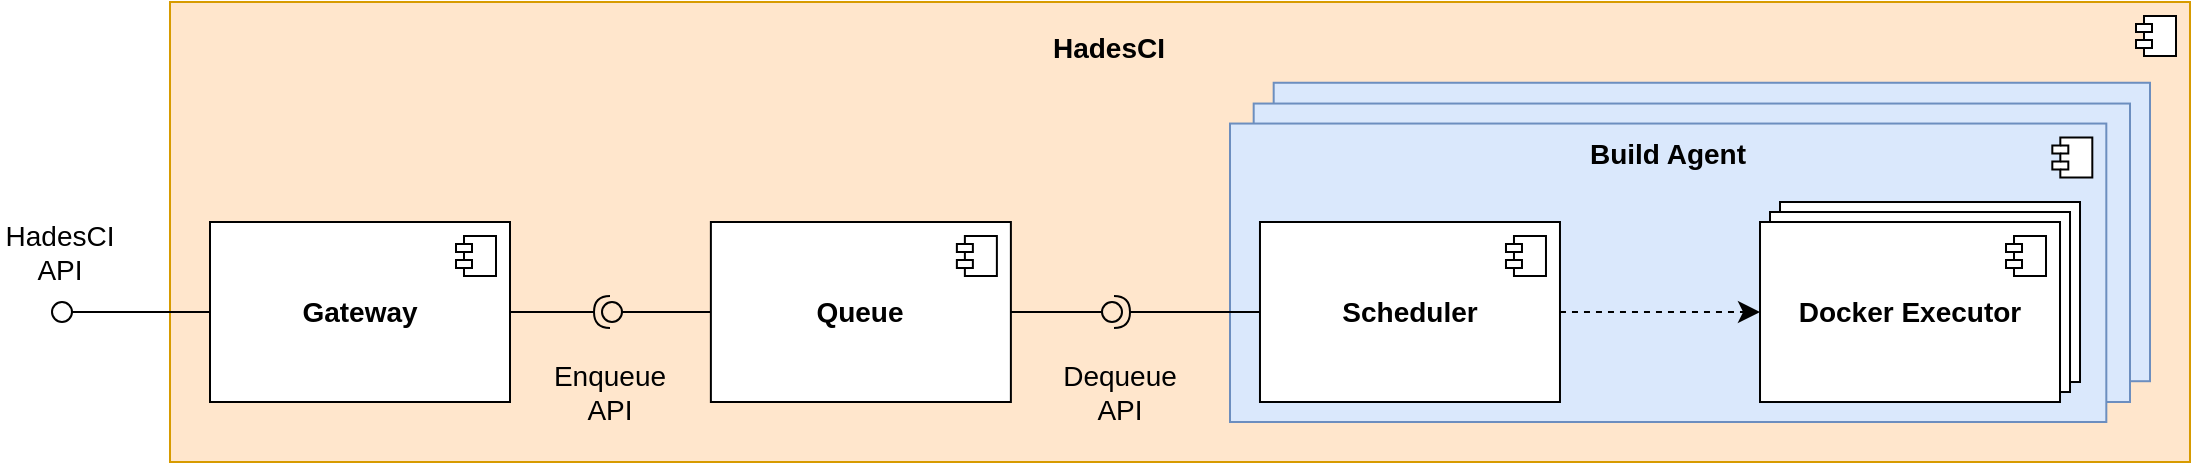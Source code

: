 <mxfile version="24.4.4" type="device">
  <diagram name="Page-1" id="WF6fHiOmxQ_n3e86Cbql">
    <mxGraphModel dx="1769" dy="2049" grid="1" gridSize="10" guides="1" tooltips="1" connect="1" arrows="1" fold="1" page="1" pageScale="1" pageWidth="1169" pageHeight="827" math="0" shadow="0">
      <root>
        <mxCell id="0" />
        <mxCell id="1" parent="0" />
        <mxCell id="6JoBVwuDcDcamcPHOWxu-12" value="" style="group" parent="1" vertex="1" connectable="0">
          <mxGeometry x="115" y="-780" width="1010" height="220" as="geometry" />
        </mxCell>
        <mxCell id="6JoBVwuDcDcamcPHOWxu-15" value="" style="group" parent="6JoBVwuDcDcamcPHOWxu-12" vertex="1" connectable="0">
          <mxGeometry width="1010" height="220" as="geometry" />
        </mxCell>
        <mxCell id="6JoBVwuDcDcamcPHOWxu-1" value="" style="html=1;dropTarget=0;whiteSpace=wrap;fillColor=#ffe6cc;strokeColor=#d79b00;" parent="6JoBVwuDcDcamcPHOWxu-15" vertex="1">
          <mxGeometry y="-10" width="1010" height="230" as="geometry" />
        </mxCell>
        <mxCell id="6JoBVwuDcDcamcPHOWxu-2" value="" style="shape=module;jettyWidth=8;jettyHeight=4;" parent="6JoBVwuDcDcamcPHOWxu-1" vertex="1">
          <mxGeometry x="1" width="20" height="20" relative="1" as="geometry">
            <mxPoint x="-27" y="7" as="offset" />
          </mxGeometry>
        </mxCell>
        <mxCell id="Rcy6E3cn1DnA0zf6Tcbc-15" value="" style="html=1;dropTarget=0;whiteSpace=wrap;fillColor=#dae8fc;strokeColor=#6c8ebf;" vertex="1" parent="6JoBVwuDcDcamcPHOWxu-15">
          <mxGeometry x="551.84" y="30.38" width="438.16" height="149.23" as="geometry" />
        </mxCell>
        <mxCell id="6JoBVwuDcDcamcPHOWxu-3" value="&lt;b&gt;&lt;font style=&quot;font-size: 14px;&quot;&gt;HadesCI&lt;/font&gt;&lt;/b&gt;" style="text;html=1;align=center;verticalAlign=middle;whiteSpace=wrap;rounded=0;" parent="6JoBVwuDcDcamcPHOWxu-15" vertex="1">
          <mxGeometry x="435.003" width="69.114" height="25.385" as="geometry" />
        </mxCell>
        <mxCell id="6JoBVwuDcDcamcPHOWxu-20" value="" style="group" parent="6JoBVwuDcDcamcPHOWxu-15" vertex="1" connectable="0">
          <mxGeometry x="530" y="50.77" width="450" height="149.23" as="geometry" />
        </mxCell>
        <mxCell id="Rcy6E3cn1DnA0zf6Tcbc-21" value="" style="html=1;dropTarget=0;whiteSpace=wrap;" vertex="1" parent="6JoBVwuDcDcamcPHOWxu-20">
          <mxGeometry x="278.163" y="44.235" width="150" height="90" as="geometry" />
        </mxCell>
        <mxCell id="Rcy6E3cn1DnA0zf6Tcbc-13" value="" style="html=1;dropTarget=0;whiteSpace=wrap;fillColor=#dae8fc;strokeColor=#6c8ebf;" vertex="1" parent="6JoBVwuDcDcamcPHOWxu-20">
          <mxGeometry x="11.84" y="-10" width="438.16" height="149.23" as="geometry" />
        </mxCell>
        <mxCell id="6JoBVwuDcDcamcPHOWxu-16" value="" style="html=1;dropTarget=0;whiteSpace=wrap;fillColor=#dae8fc;strokeColor=#6c8ebf;" parent="6JoBVwuDcDcamcPHOWxu-20" vertex="1">
          <mxGeometry width="438.16" height="149.23" as="geometry" />
        </mxCell>
        <mxCell id="6JoBVwuDcDcamcPHOWxu-17" value="" style="shape=module;jettyWidth=8;jettyHeight=4;" parent="6JoBVwuDcDcamcPHOWxu-16" vertex="1">
          <mxGeometry x="1" width="20" height="20" relative="1" as="geometry">
            <mxPoint x="-27" y="7" as="offset" />
          </mxGeometry>
        </mxCell>
        <mxCell id="6JoBVwuDcDcamcPHOWxu-18" value="&lt;b&gt;&lt;font style=&quot;font-size: 14px;&quot;&gt;Build Agent&lt;/font&gt;&lt;/b&gt;" style="text;html=1;align=center;verticalAlign=middle;whiteSpace=wrap;rounded=0;" parent="6JoBVwuDcDcamcPHOWxu-20" vertex="1">
          <mxGeometry x="164.989" width="108.173" height="29.841" as="geometry" />
        </mxCell>
        <mxCell id="6JoBVwuDcDcamcPHOWxu-37" style="edgeStyle=orthogonalEdgeStyle;rounded=0;orthogonalLoop=1;jettySize=auto;html=1;exitX=0;exitY=0.5;exitDx=0;exitDy=0;endArrow=halfCircle;endFill=0;" parent="6JoBVwuDcDcamcPHOWxu-20" source="6JoBVwuDcDcamcPHOWxu-21" edge="1">
          <mxGeometry relative="1" as="geometry">
            <mxPoint x="-58" y="94.23" as="targetPoint" />
          </mxGeometry>
        </mxCell>
        <mxCell id="6JoBVwuDcDcamcPHOWxu-38" style="edgeStyle=orthogonalEdgeStyle;rounded=0;orthogonalLoop=1;jettySize=auto;html=1;exitX=1;exitY=0.5;exitDx=0;exitDy=0;dashed=1;endSize=8;endArrow=classic;endFill=1;targetPerimeterSpacing=0;" parent="6JoBVwuDcDcamcPHOWxu-20" source="6JoBVwuDcDcamcPHOWxu-21" target="6JoBVwuDcDcamcPHOWxu-23" edge="1">
          <mxGeometry relative="1" as="geometry" />
        </mxCell>
        <mxCell id="6JoBVwuDcDcamcPHOWxu-21" value="&lt;b&gt;&lt;font style=&quot;font-size: 14px;&quot;&gt;Scheduler&lt;/font&gt;&lt;/b&gt;" style="html=1;dropTarget=0;whiteSpace=wrap;" parent="6JoBVwuDcDcamcPHOWxu-20" vertex="1">
          <mxGeometry x="14.99" y="49.23" width="150" height="90" as="geometry" />
        </mxCell>
        <mxCell id="6JoBVwuDcDcamcPHOWxu-22" value="" style="shape=module;jettyWidth=8;jettyHeight=4;" parent="6JoBVwuDcDcamcPHOWxu-21" vertex="1">
          <mxGeometry x="1" width="20" height="20" relative="1" as="geometry">
            <mxPoint x="-27" y="7" as="offset" />
          </mxGeometry>
        </mxCell>
        <mxCell id="Rcy6E3cn1DnA0zf6Tcbc-25" value="" style="html=1;dropTarget=0;whiteSpace=wrap;" vertex="1" parent="6JoBVwuDcDcamcPHOWxu-20">
          <mxGeometry x="275.003" y="39.235" width="150" height="90" as="geometry" />
        </mxCell>
        <mxCell id="Rcy6E3cn1DnA0zf6Tcbc-23" value="" style="html=1;dropTarget=0;whiteSpace=wrap;" vertex="1" parent="6JoBVwuDcDcamcPHOWxu-20">
          <mxGeometry x="270.003" y="44.235" width="150" height="90" as="geometry" />
        </mxCell>
        <mxCell id="6JoBVwuDcDcamcPHOWxu-23" value="&lt;b&gt;&lt;font style=&quot;font-size: 14px;&quot;&gt;Docker Executor&lt;/font&gt;&lt;/b&gt;" style="html=1;dropTarget=0;whiteSpace=wrap;" parent="6JoBVwuDcDcamcPHOWxu-20" vertex="1">
          <mxGeometry x="265.003" y="49.235" width="150" height="90" as="geometry" />
        </mxCell>
        <mxCell id="6JoBVwuDcDcamcPHOWxu-24" value="" style="shape=module;jettyWidth=8;jettyHeight=4;" parent="6JoBVwuDcDcamcPHOWxu-23" vertex="1">
          <mxGeometry x="1" width="20" height="20" relative="1" as="geometry">
            <mxPoint x="-27" y="7" as="offset" />
          </mxGeometry>
        </mxCell>
        <mxCell id="6JoBVwuDcDcamcPHOWxu-25" style="edgeStyle=orthogonalEdgeStyle;rounded=0;orthogonalLoop=1;jettySize=auto;html=1;exitX=0;exitY=0.5;exitDx=0;exitDy=0;endArrow=circle;endFill=0;strokeWidth=1;startSize=6;endSize=4;" parent="6JoBVwuDcDcamcPHOWxu-15" source="6JoBVwuDcDcamcPHOWxu-4" edge="1">
          <mxGeometry relative="1" as="geometry">
            <mxPoint x="-60" y="145" as="targetPoint" />
          </mxGeometry>
        </mxCell>
        <mxCell id="6JoBVwuDcDcamcPHOWxu-28" style="edgeStyle=orthogonalEdgeStyle;rounded=0;orthogonalLoop=1;jettySize=auto;html=1;exitX=1;exitY=0.5;exitDx=0;exitDy=0;endArrow=halfCircle;endFill=0;sourcePerimeterSpacing=0;targetPerimeterSpacing=0;jumpSize=6;" parent="6JoBVwuDcDcamcPHOWxu-15" source="6JoBVwuDcDcamcPHOWxu-4" edge="1">
          <mxGeometry relative="1" as="geometry">
            <mxPoint x="220" y="145" as="targetPoint" />
          </mxGeometry>
        </mxCell>
        <mxCell id="6JoBVwuDcDcamcPHOWxu-4" value="&lt;b&gt;&lt;font style=&quot;font-size: 14px;&quot;&gt;Gateway&lt;/font&gt;&lt;/b&gt;" style="html=1;dropTarget=0;whiteSpace=wrap;" parent="6JoBVwuDcDcamcPHOWxu-15" vertex="1">
          <mxGeometry x="20" y="100" width="150" height="90" as="geometry" />
        </mxCell>
        <mxCell id="6JoBVwuDcDcamcPHOWxu-5" value="" style="shape=module;jettyWidth=8;jettyHeight=4;" parent="6JoBVwuDcDcamcPHOWxu-4" vertex="1">
          <mxGeometry x="1" width="20" height="20" relative="1" as="geometry">
            <mxPoint x="-27" y="7" as="offset" />
          </mxGeometry>
        </mxCell>
        <mxCell id="6JoBVwuDcDcamcPHOWxu-29" style="edgeStyle=orthogonalEdgeStyle;rounded=0;orthogonalLoop=1;jettySize=auto;html=1;endArrow=circle;endFill=0;sourcePerimeterSpacing=0;targetPerimeterSpacing=0;endSize=4;" parent="6JoBVwuDcDcamcPHOWxu-15" source="6JoBVwuDcDcamcPHOWxu-6" edge="1">
          <mxGeometry relative="1" as="geometry">
            <mxPoint x="215" y="145" as="targetPoint" />
          </mxGeometry>
        </mxCell>
        <mxCell id="6JoBVwuDcDcamcPHOWxu-36" style="edgeStyle=orthogonalEdgeStyle;rounded=0;orthogonalLoop=1;jettySize=auto;html=1;exitX=1;exitY=0.5;exitDx=0;exitDy=0;endArrow=circle;endFill=0;endSize=4;" parent="6JoBVwuDcDcamcPHOWxu-15" source="6JoBVwuDcDcamcPHOWxu-6" edge="1">
          <mxGeometry relative="1" as="geometry">
            <mxPoint x="477" y="145" as="targetPoint" />
          </mxGeometry>
        </mxCell>
        <mxCell id="6JoBVwuDcDcamcPHOWxu-6" value="&lt;b&gt;&lt;font style=&quot;font-size: 14px;&quot;&gt;Queue&lt;/font&gt;&lt;/b&gt;" style="html=1;dropTarget=0;whiteSpace=wrap;" parent="6JoBVwuDcDcamcPHOWxu-15" vertex="1">
          <mxGeometry x="270.44" y="100" width="150" height="90" as="geometry" />
        </mxCell>
        <mxCell id="6JoBVwuDcDcamcPHOWxu-7" value="" style="shape=module;jettyWidth=8;jettyHeight=4;" parent="6JoBVwuDcDcamcPHOWxu-6" vertex="1">
          <mxGeometry x="1" width="20" height="20" relative="1" as="geometry">
            <mxPoint x="-27" y="7" as="offset" />
          </mxGeometry>
        </mxCell>
        <mxCell id="6JoBVwuDcDcamcPHOWxu-42" value="&lt;font style=&quot;font-size: 14px;&quot;&gt;Enqueue&lt;br&gt;API&lt;/font&gt;" style="text;html=1;align=center;verticalAlign=middle;whiteSpace=wrap;rounded=0;" parent="6JoBVwuDcDcamcPHOWxu-15" vertex="1">
          <mxGeometry x="190" y="170" width="60" height="30" as="geometry" />
        </mxCell>
        <mxCell id="6JoBVwuDcDcamcPHOWxu-43" value="&lt;font style=&quot;font-size: 14px;&quot;&gt;Dequeue&lt;br&gt;API&lt;/font&gt;" style="text;html=1;align=center;verticalAlign=middle;whiteSpace=wrap;rounded=0;" parent="6JoBVwuDcDcamcPHOWxu-15" vertex="1">
          <mxGeometry x="444.5" y="170" width="60" height="30" as="geometry" />
        </mxCell>
        <mxCell id="6JoBVwuDcDcamcPHOWxu-41" value="&lt;font style=&quot;font-size: 14px;&quot;&gt;HadesCI API&lt;/font&gt;" style="text;html=1;align=center;verticalAlign=middle;whiteSpace=wrap;rounded=0;" parent="1" vertex="1">
          <mxGeometry x="30" y="-680" width="60" height="30" as="geometry" />
        </mxCell>
      </root>
    </mxGraphModel>
  </diagram>
</mxfile>
